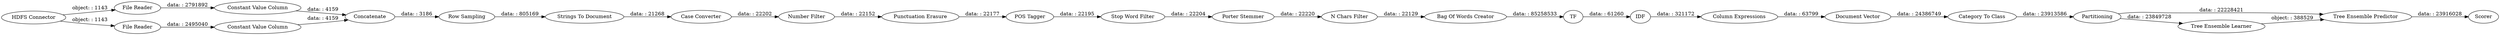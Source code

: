 digraph {
	"-6699457107278354983_28" [label="Tree Ensemble Predictor"]
	"-6699457107278354983_8" [label="Case Converter"]
	"-6699457107278354983_22" [label="Row Sampling"]
	"-6699457107278354983_15" [label="N Chars Filter"]
	"-6699457107278354983_18" [label=IDF]
	"-6699457107278354983_16" [label="Bag Of Words Creator"]
	"-6699457107278354983_11" [label="Punctuation Erasure"]
	"-6699457107278354983_19" [label="Column Expressions"]
	"-6699457107278354983_21" [label="Category To Class"]
	"-6699457107278354983_26" [label=Scorer]
	"-6699457107278354983_13" [label="Stop Word Filter"]
	"-6699457107278354983_6" [label=Concatenate]
	"-6699457107278354983_27" [label="Tree Ensemble Learner"]
	"-6699457107278354983_5" [label="Constant Value Column"]
	"-6699457107278354983_1" [label="HDFS Connector"]
	"-6699457107278354983_12" [label="POS Tagger"]
	"-6699457107278354983_17" [label=TF]
	"-6699457107278354983_7" [label="Strings To Document"]
	"-6699457107278354983_3" [label="File Reader"]
	"-6699457107278354983_4" [label="Constant Value Column"]
	"-6699457107278354983_23" [label=Partitioning]
	"-6699457107278354983_10" [label="Number Filter"]
	"-6699457107278354983_20" [label="Document Vector"]
	"-6699457107278354983_14" [label="Porter Stemmer"]
	"-6699457107278354983_2" [label="File Reader"]
	"-6699457107278354983_22" -> "-6699457107278354983_7" [label="data: : 805169"]
	"-6699457107278354983_23" -> "-6699457107278354983_27" [label="data: : 23849728"]
	"-6699457107278354983_13" -> "-6699457107278354983_14" [label="data: : 22204"]
	"-6699457107278354983_2" -> "-6699457107278354983_4" [label="data: : 2495040"]
	"-6699457107278354983_21" -> "-6699457107278354983_23" [label="data: : 23913586"]
	"-6699457107278354983_15" -> "-6699457107278354983_16" [label="data: : 22129"]
	"-6699457107278354983_6" -> "-6699457107278354983_22" [label="data: : 3186"]
	"-6699457107278354983_10" -> "-6699457107278354983_11" [label="data: : 22152"]
	"-6699457107278354983_8" -> "-6699457107278354983_10" [label="data: : 22202"]
	"-6699457107278354983_1" -> "-6699457107278354983_2" [label="object: : 1143"]
	"-6699457107278354983_18" -> "-6699457107278354983_19" [label="data: : 321172"]
	"-6699457107278354983_16" -> "-6699457107278354983_17" [label="data: : 85258533"]
	"-6699457107278354983_20" -> "-6699457107278354983_21" [label="data: : 24386749"]
	"-6699457107278354983_19" -> "-6699457107278354983_20" [label="data: : 63799"]
	"-6699457107278354983_12" -> "-6699457107278354983_13" [label="data: : 22195"]
	"-6699457107278354983_11" -> "-6699457107278354983_12" [label="data: : 22177"]
	"-6699457107278354983_4" -> "-6699457107278354983_6" [label="data: : 4159"]
	"-6699457107278354983_3" -> "-6699457107278354983_5" [label="data: : 2791892"]
	"-6699457107278354983_23" -> "-6699457107278354983_28" [label="data: : 22228421"]
	"-6699457107278354983_5" -> "-6699457107278354983_6" [label="data: : 4159"]
	"-6699457107278354983_28" -> "-6699457107278354983_26" [label="data: : 23916028"]
	"-6699457107278354983_14" -> "-6699457107278354983_15" [label="data: : 22220"]
	"-6699457107278354983_17" -> "-6699457107278354983_18" [label="data: : 61260"]
	"-6699457107278354983_27" -> "-6699457107278354983_28" [label="object: : 388529"]
	"-6699457107278354983_1" -> "-6699457107278354983_3" [label="object: : 1143"]
	"-6699457107278354983_7" -> "-6699457107278354983_8" [label="data: : 21268"]
	rankdir=LR
}
